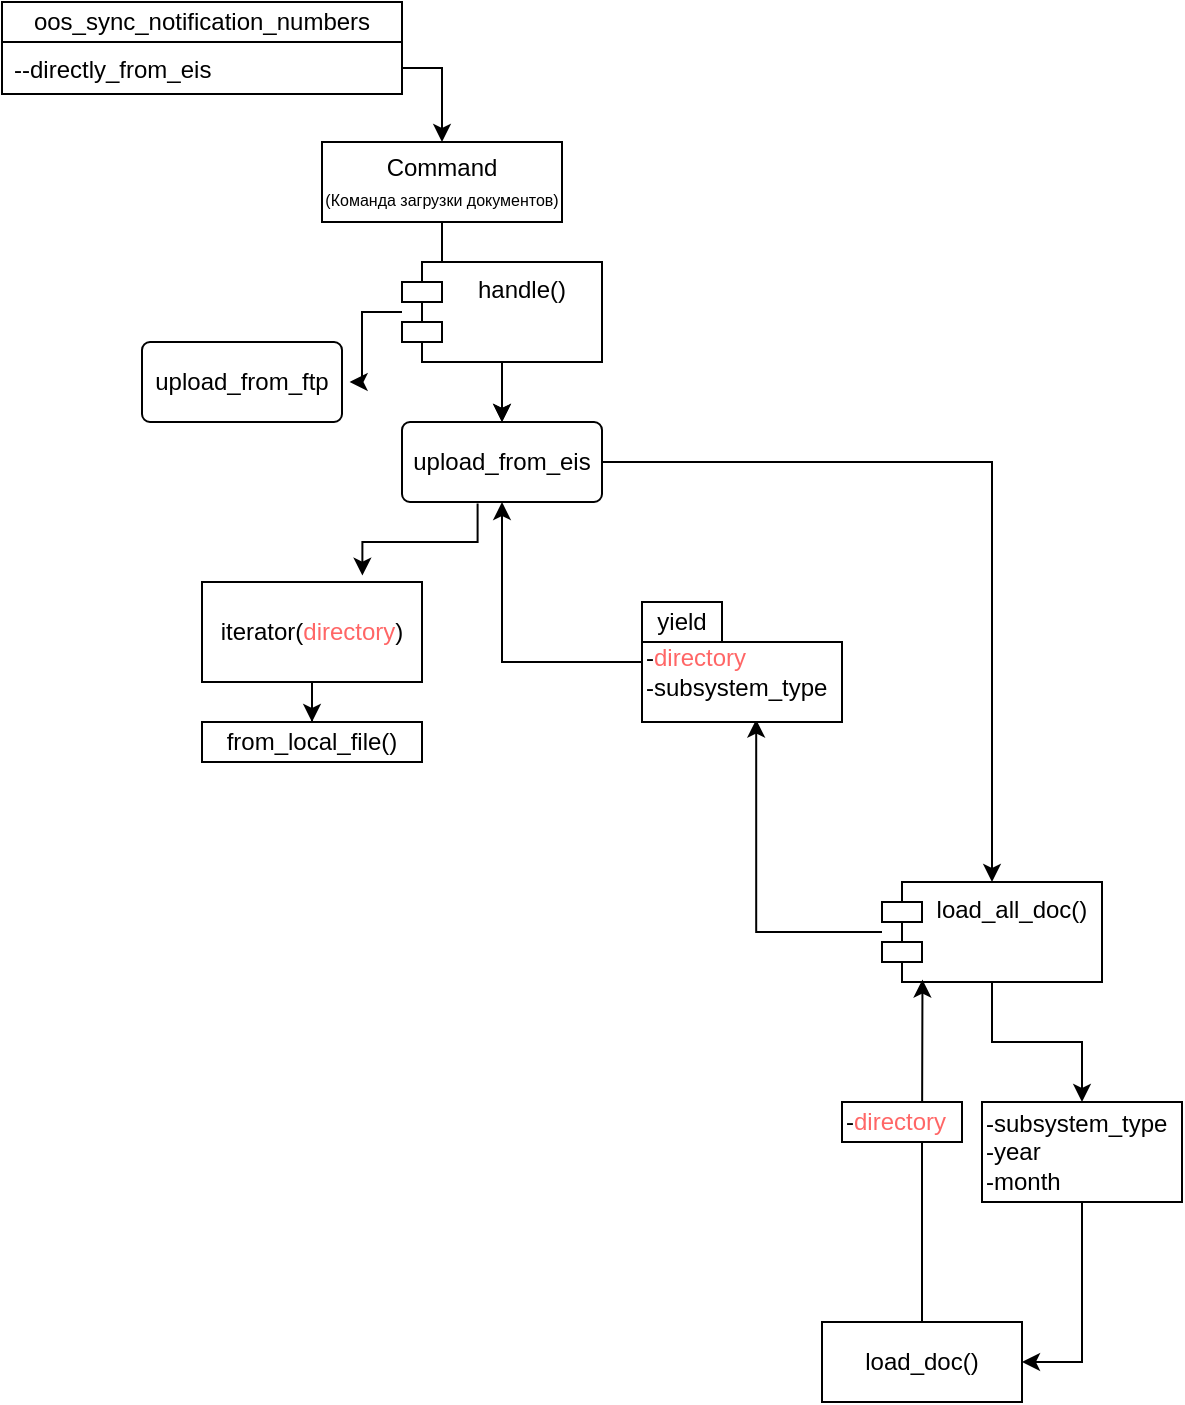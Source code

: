 <mxfile version="24.2.3" type="github">
  <diagram name="Page-1" id="jGgmJVozhEwpJ48fiJ1c">
    <mxGraphModel dx="1673" dy="943" grid="1" gridSize="10" guides="1" tooltips="1" connect="1" arrows="1" fold="1" page="1" pageScale="1" pageWidth="850" pageHeight="1100" math="0" shadow="0">
      <root>
        <mxCell id="0" />
        <mxCell id="1" parent="0" />
        <mxCell id="pUXP2kLyDp6ztsGwtiOD-1" value="oos_sync_notification_numbers" style="swimlane;fontStyle=0;childLayout=stackLayout;horizontal=1;startSize=20;fillColor=none;horizontalStack=0;resizeParent=1;resizeParentMax=0;resizeLast=0;collapsible=1;marginBottom=0;whiteSpace=wrap;html=1;" vertex="1" parent="1">
          <mxGeometry x="40" y="40" width="200" height="46" as="geometry" />
        </mxCell>
        <mxCell id="pUXP2kLyDp6ztsGwtiOD-2" value="--directly_from_eis" style="text;strokeColor=none;fillColor=none;align=left;verticalAlign=top;spacingLeft=4;spacingRight=4;overflow=hidden;rotatable=0;points=[[0,0.5],[1,0.5]];portConstraint=eastwest;whiteSpace=wrap;html=1;" vertex="1" parent="pUXP2kLyDp6ztsGwtiOD-1">
          <mxGeometry y="20" width="200" height="26" as="geometry" />
        </mxCell>
        <mxCell id="pUXP2kLyDp6ztsGwtiOD-18" style="edgeStyle=elbowEdgeStyle;rounded=0;orthogonalLoop=1;jettySize=auto;html=1;startArrow=none;endArrow=none;" edge="1" parent="1" source="pUXP2kLyDp6ztsGwtiOD-11">
          <mxGeometry relative="1" as="geometry">
            <mxPoint x="260" y="170" as="targetPoint" />
          </mxGeometry>
        </mxCell>
        <UserObject label="Command&lt;div&gt;&lt;font style=&quot;font-size: 8px;&quot;&gt;(Команда загрузки документов)&lt;/font&gt;&lt;/div&gt;" treeRoot="1" id="pUXP2kLyDp6ztsGwtiOD-11">
          <mxCell style="whiteSpace=wrap;html=1;align=center;treeFolding=1;treeMoving=1;newEdgeStyle={&quot;edgeStyle&quot;:&quot;elbowEdgeStyle&quot;,&quot;startArrow&quot;:&quot;none&quot;,&quot;endArrow&quot;:&quot;none&quot;};" vertex="1" parent="1">
            <mxGeometry x="200" y="110" width="120" height="40" as="geometry" />
          </mxCell>
        </UserObject>
        <mxCell id="pUXP2kLyDp6ztsGwtiOD-7" style="edgeStyle=orthogonalEdgeStyle;rounded=0;orthogonalLoop=1;jettySize=auto;html=1;" edge="1" parent="1" source="pUXP2kLyDp6ztsGwtiOD-2" target="pUXP2kLyDp6ztsGwtiOD-11">
          <mxGeometry relative="1" as="geometry">
            <mxPoint x="260" y="120" as="targetPoint" />
          </mxGeometry>
        </mxCell>
        <mxCell id="pUXP2kLyDp6ztsGwtiOD-20" style="edgeStyle=orthogonalEdgeStyle;rounded=0;orthogonalLoop=1;jettySize=auto;html=1;" edge="1" parent="1" source="pUXP2kLyDp6ztsGwtiOD-19" target="pUXP2kLyDp6ztsGwtiOD-21">
          <mxGeometry relative="1" as="geometry">
            <mxPoint x="200" y="230" as="targetPoint" />
          </mxGeometry>
        </mxCell>
        <mxCell id="pUXP2kLyDp6ztsGwtiOD-22" style="edgeStyle=orthogonalEdgeStyle;rounded=0;orthogonalLoop=1;jettySize=auto;html=1;" edge="1" parent="1" source="pUXP2kLyDp6ztsGwtiOD-19">
          <mxGeometry relative="1" as="geometry">
            <mxPoint x="290" y="250" as="targetPoint" />
          </mxGeometry>
        </mxCell>
        <mxCell id="pUXP2kLyDp6ztsGwtiOD-19" value="handle()" style="shape=module;align=left;spacingLeft=20;align=center;verticalAlign=top;whiteSpace=wrap;html=1;" vertex="1" parent="1">
          <mxGeometry x="240" y="170" width="100" height="50" as="geometry" />
        </mxCell>
        <mxCell id="pUXP2kLyDp6ztsGwtiOD-58" style="edgeStyle=orthogonalEdgeStyle;rounded=0;orthogonalLoop=1;jettySize=auto;html=1;entryX=0.5;entryY=0;entryDx=0;entryDy=0;" edge="1" parent="1" source="pUXP2kLyDp6ztsGwtiOD-21" target="pUXP2kLyDp6ztsGwtiOD-31">
          <mxGeometry relative="1" as="geometry" />
        </mxCell>
        <mxCell id="pUXP2kLyDp6ztsGwtiOD-21" value="upload_from_eis" style="rounded=1;arcSize=10;whiteSpace=wrap;html=1;align=center;" vertex="1" parent="1">
          <mxGeometry x="240" y="250" width="100" height="40" as="geometry" />
        </mxCell>
        <mxCell id="pUXP2kLyDp6ztsGwtiOD-32" style="edgeStyle=orthogonalEdgeStyle;rounded=0;orthogonalLoop=1;jettySize=auto;html=1;entryX=0.571;entryY=0.98;entryDx=0;entryDy=0;entryPerimeter=0;" edge="1" parent="1" source="pUXP2kLyDp6ztsGwtiOD-31" target="pUXP2kLyDp6ztsGwtiOD-46">
          <mxGeometry relative="1" as="geometry">
            <mxPoint x="410" y="400" as="targetPoint" />
          </mxGeometry>
        </mxCell>
        <mxCell id="pUXP2kLyDp6ztsGwtiOD-31" value="load_all_doc()" style="shape=module;align=left;spacingLeft=20;align=center;verticalAlign=top;whiteSpace=wrap;html=1;" vertex="1" parent="1">
          <mxGeometry x="480" y="480" width="110" height="50" as="geometry" />
        </mxCell>
        <mxCell id="pUXP2kLyDp6ztsGwtiOD-35" style="edgeStyle=orthogonalEdgeStyle;rounded=0;orthogonalLoop=1;jettySize=auto;html=1;entryX=0.5;entryY=1;entryDx=0;entryDy=0;exitX=0;exitY=0;exitDx=0;exitDy=30;exitPerimeter=0;" edge="1" parent="1" source="pUXP2kLyDp6ztsGwtiOD-46" target="pUXP2kLyDp6ztsGwtiOD-21">
          <mxGeometry relative="1" as="geometry">
            <mxPoint x="330" y="310" as="targetPoint" />
            <mxPoint x="360" y="360" as="sourcePoint" />
          </mxGeometry>
        </mxCell>
        <mxCell id="pUXP2kLyDp6ztsGwtiOD-39" style="edgeStyle=orthogonalEdgeStyle;rounded=0;orthogonalLoop=1;jettySize=auto;html=1;" edge="1" parent="1" source="pUXP2kLyDp6ztsGwtiOD-37" target="pUXP2kLyDp6ztsGwtiOD-40">
          <mxGeometry relative="1" as="geometry">
            <mxPoint x="195" y="400" as="targetPoint" />
          </mxGeometry>
        </mxCell>
        <mxCell id="pUXP2kLyDp6ztsGwtiOD-37" value="iterator(&lt;font color=&quot;#ff6666&quot;&gt;directory&lt;/font&gt;)" style="html=1;whiteSpace=wrap;" vertex="1" parent="1">
          <mxGeometry x="140" y="330" width="110" height="50" as="geometry" />
        </mxCell>
        <mxCell id="pUXP2kLyDp6ztsGwtiOD-38" style="edgeStyle=orthogonalEdgeStyle;rounded=0;orthogonalLoop=1;jettySize=auto;html=1;entryX=0.729;entryY=-0.064;entryDx=0;entryDy=0;entryPerimeter=0;exitX=0.378;exitY=1.02;exitDx=0;exitDy=0;exitPerimeter=0;" edge="1" parent="1" source="pUXP2kLyDp6ztsGwtiOD-21" target="pUXP2kLyDp6ztsGwtiOD-37">
          <mxGeometry relative="1" as="geometry">
            <mxPoint x="240" y="289" as="sourcePoint" />
          </mxGeometry>
        </mxCell>
        <mxCell id="pUXP2kLyDp6ztsGwtiOD-40" value="from_local_file()" style="html=1;whiteSpace=wrap;" vertex="1" parent="1">
          <mxGeometry x="140" y="400" width="110" height="20" as="geometry" />
        </mxCell>
        <mxCell id="pUXP2kLyDp6ztsGwtiOD-41" value="upload_from_ftp" style="rounded=1;arcSize=10;whiteSpace=wrap;html=1;align=center;" vertex="1" parent="1">
          <mxGeometry x="110" y="210" width="100" height="40" as="geometry" />
        </mxCell>
        <mxCell id="pUXP2kLyDp6ztsGwtiOD-42" style="edgeStyle=orthogonalEdgeStyle;rounded=0;orthogonalLoop=1;jettySize=auto;html=1;entryX=1.038;entryY=0.5;entryDx=0;entryDy=0;entryPerimeter=0;" edge="1" parent="1" source="pUXP2kLyDp6ztsGwtiOD-19" target="pUXP2kLyDp6ztsGwtiOD-41">
          <mxGeometry relative="1" as="geometry" />
        </mxCell>
        <mxCell id="pUXP2kLyDp6ztsGwtiOD-44" style="edgeStyle=orthogonalEdgeStyle;rounded=0;orthogonalLoop=1;jettySize=auto;html=1;entryX=0.184;entryY=0.976;entryDx=0;entryDy=0;entryPerimeter=0;" edge="1" parent="1" source="pUXP2kLyDp6ztsGwtiOD-43" target="pUXP2kLyDp6ztsGwtiOD-31">
          <mxGeometry relative="1" as="geometry">
            <mxPoint x="500" y="540" as="targetPoint" />
          </mxGeometry>
        </mxCell>
        <mxCell id="pUXP2kLyDp6ztsGwtiOD-43" value="load_doc()" style="whiteSpace=wrap;html=1;align=center;" vertex="1" parent="1">
          <mxGeometry x="450" y="700" width="100" height="40" as="geometry" />
        </mxCell>
        <mxCell id="pUXP2kLyDp6ztsGwtiOD-46" value="&lt;span style=&quot;font-weight: 400; text-wrap: nowrap;&quot;&gt;-&lt;font color=&quot;#ff6666&quot;&gt;directory&lt;/font&gt;&lt;/span&gt;&lt;div style=&quot;font-weight: 400; text-wrap: nowrap;&quot;&gt;-subsystem_type&lt;/div&gt;" style="shape=folder;fontStyle=1;spacingTop=10;tabWidth=40;tabHeight=20;tabPosition=left;html=1;whiteSpace=wrap;align=left;" vertex="1" parent="1">
          <mxGeometry x="360" y="340" width="100" height="60" as="geometry" />
        </mxCell>
        <mxCell id="pUXP2kLyDp6ztsGwtiOD-47" value="yield" style="text;html=1;align=center;verticalAlign=middle;whiteSpace=wrap;rounded=0;" vertex="1" parent="1">
          <mxGeometry x="350" y="340" width="60" height="20" as="geometry" />
        </mxCell>
        <mxCell id="pUXP2kLyDp6ztsGwtiOD-55" style="edgeStyle=orthogonalEdgeStyle;rounded=0;orthogonalLoop=1;jettySize=auto;html=1;entryX=1;entryY=0.5;entryDx=0;entryDy=0;" edge="1" parent="1" source="pUXP2kLyDp6ztsGwtiOD-52" target="pUXP2kLyDp6ztsGwtiOD-43">
          <mxGeometry relative="1" as="geometry" />
        </mxCell>
        <mxCell id="pUXP2kLyDp6ztsGwtiOD-52" value="-subsystem_type&lt;div&gt;-year&lt;/div&gt;&lt;div&gt;-month&lt;/div&gt;" style="html=1;whiteSpace=wrap;align=left;" vertex="1" parent="1">
          <mxGeometry x="530" y="590" width="100" height="50" as="geometry" />
        </mxCell>
        <mxCell id="pUXP2kLyDp6ztsGwtiOD-53" style="edgeStyle=orthogonalEdgeStyle;rounded=0;orthogonalLoop=1;jettySize=auto;html=1;" edge="1" parent="1" source="pUXP2kLyDp6ztsGwtiOD-31" target="pUXP2kLyDp6ztsGwtiOD-52">
          <mxGeometry relative="1" as="geometry" />
        </mxCell>
        <mxCell id="pUXP2kLyDp6ztsGwtiOD-57" value="&lt;span style=&quot;text-wrap: nowrap;&quot;&gt;-&lt;/span&gt;&lt;font style=&quot;text-wrap: nowrap;&quot; color=&quot;#ff6666&quot;&gt;directory&lt;/font&gt;" style="html=1;whiteSpace=wrap;align=left;" vertex="1" parent="1">
          <mxGeometry x="460" y="590" width="60" height="20" as="geometry" />
        </mxCell>
      </root>
    </mxGraphModel>
  </diagram>
</mxfile>
